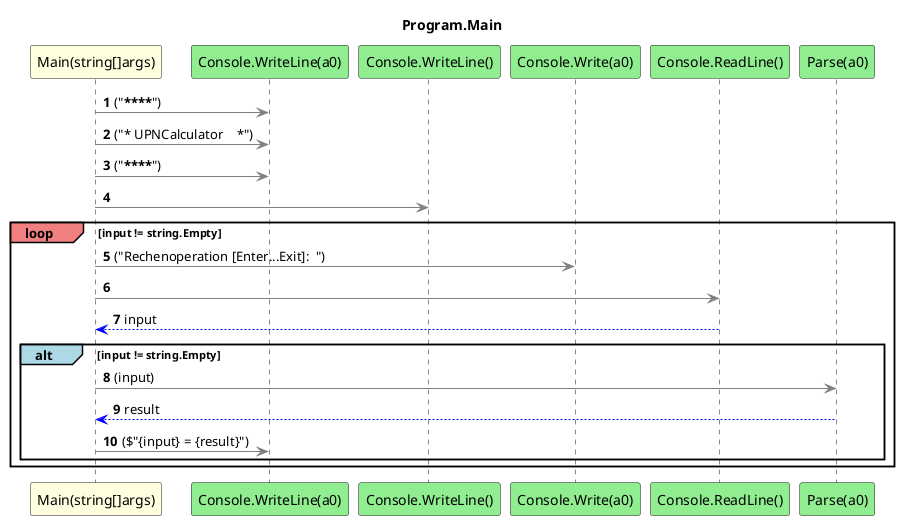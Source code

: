 @startuml Program.Main
title Program.Main
participant "Main(string[]args)" as Main_p0 #LightYellow
participant "Console.WriteLine(a0)" as Console_WriteLine_a0 #LightGreen
participant "Console.WriteLine()" as Console_WriteLine #LightGreen
participant "Console.Write(a0)" as Console_Write_a0 #LightGreen
participant "Console.ReadLine()" as Console_ReadLine #LightGreen
participant "Parse(a0)" as Parse_a0 #LightGreen
autonumber
Main_p0 -[#grey]> Console_WriteLine_a0 : ("********************")
Main_p0 -[#grey]> Console_WriteLine_a0 : ("* UPNCalculator    *")
Main_p0 -[#grey]> Console_WriteLine_a0 : ("********************")
Main_p0 -[#grey]> Console_WriteLine
loop#LightCoral input != string.Empty
    Main_p0 -[#grey]> Console_Write_a0 : ("Rechenoperation [Enter...Exit]:  ")
    Main_p0 -[#grey]> Console_ReadLine
    Console_ReadLine -[#blue]-> Main_p0 : input
    alt#LightBlue input != string.Empty
        Main_p0 -[#grey]> Parse_a0 : (input)
        Parse_a0 -[#blue]-> Main_p0 : result
        Main_p0 -[#grey]> Console_WriteLine_a0 : ($"{input} = {result}")
    end
end
@enduml
